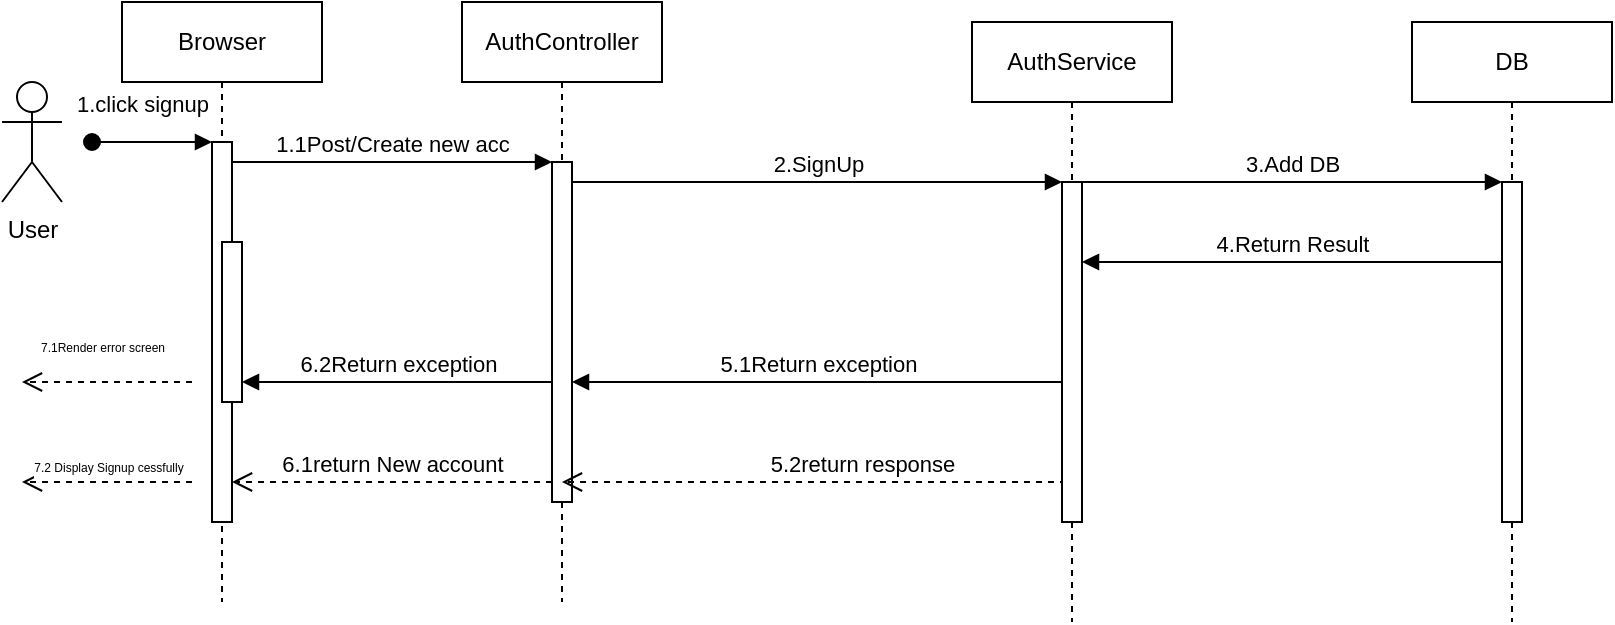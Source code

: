 <mxfile version="24.0.5" type="github">
  <diagram name="Page-1" id="2YBvvXClWsGukQMizWep">
    <mxGraphModel dx="1806" dy="450" grid="1" gridSize="10" guides="1" tooltips="1" connect="1" arrows="1" fold="1" page="1" pageScale="1" pageWidth="850" pageHeight="1100" math="0" shadow="0">
      <root>
        <mxCell id="0" />
        <mxCell id="1" parent="0" />
        <mxCell id="aM9ryv3xv72pqoxQDRHE-1" value="Browser" style="shape=umlLifeline;perimeter=lifelinePerimeter;whiteSpace=wrap;html=1;container=0;dropTarget=0;collapsible=0;recursiveResize=0;outlineConnect=0;portConstraint=eastwest;newEdgeStyle={&quot;edgeStyle&quot;:&quot;elbowEdgeStyle&quot;,&quot;elbow&quot;:&quot;vertical&quot;,&quot;curved&quot;:0,&quot;rounded&quot;:0};" parent="1" vertex="1">
          <mxGeometry x="50" y="40" width="100" height="300" as="geometry" />
        </mxCell>
        <mxCell id="aM9ryv3xv72pqoxQDRHE-2" value="" style="html=1;points=[];perimeter=orthogonalPerimeter;outlineConnect=0;targetShapes=umlLifeline;portConstraint=eastwest;newEdgeStyle={&quot;edgeStyle&quot;:&quot;elbowEdgeStyle&quot;,&quot;elbow&quot;:&quot;vertical&quot;,&quot;curved&quot;:0,&quot;rounded&quot;:0};" parent="aM9ryv3xv72pqoxQDRHE-1" vertex="1">
          <mxGeometry x="45" y="70" width="10" height="190" as="geometry" />
        </mxCell>
        <mxCell id="aM9ryv3xv72pqoxQDRHE-3" value="1.click signup" style="html=1;verticalAlign=bottom;startArrow=oval;endArrow=block;startSize=8;edgeStyle=elbowEdgeStyle;elbow=vertical;curved=0;rounded=0;" parent="aM9ryv3xv72pqoxQDRHE-1" target="aM9ryv3xv72pqoxQDRHE-2" edge="1">
          <mxGeometry x="-0.167" y="10" relative="1" as="geometry">
            <mxPoint x="-15" y="70" as="sourcePoint" />
            <mxPoint as="offset" />
          </mxGeometry>
        </mxCell>
        <mxCell id="aM9ryv3xv72pqoxQDRHE-4" value="" style="html=1;points=[];perimeter=orthogonalPerimeter;outlineConnect=0;targetShapes=umlLifeline;portConstraint=eastwest;newEdgeStyle={&quot;edgeStyle&quot;:&quot;elbowEdgeStyle&quot;,&quot;elbow&quot;:&quot;vertical&quot;,&quot;curved&quot;:0,&quot;rounded&quot;:0};" parent="aM9ryv3xv72pqoxQDRHE-1" vertex="1">
          <mxGeometry x="50" y="120" width="10" height="80" as="geometry" />
        </mxCell>
        <mxCell id="aM9ryv3xv72pqoxQDRHE-5" value="AuthController" style="shape=umlLifeline;perimeter=lifelinePerimeter;whiteSpace=wrap;html=1;container=0;dropTarget=0;collapsible=0;recursiveResize=0;outlineConnect=0;portConstraint=eastwest;newEdgeStyle={&quot;edgeStyle&quot;:&quot;elbowEdgeStyle&quot;,&quot;elbow&quot;:&quot;vertical&quot;,&quot;curved&quot;:0,&quot;rounded&quot;:0};" parent="1" vertex="1">
          <mxGeometry x="220" y="40" width="100" height="300" as="geometry" />
        </mxCell>
        <mxCell id="aM9ryv3xv72pqoxQDRHE-6" value="" style="html=1;points=[];perimeter=orthogonalPerimeter;outlineConnect=0;targetShapes=umlLifeline;portConstraint=eastwest;newEdgeStyle={&quot;edgeStyle&quot;:&quot;elbowEdgeStyle&quot;,&quot;elbow&quot;:&quot;vertical&quot;,&quot;curved&quot;:0,&quot;rounded&quot;:0};" parent="aM9ryv3xv72pqoxQDRHE-5" vertex="1">
          <mxGeometry x="45" y="80" width="10" height="170" as="geometry" />
        </mxCell>
        <mxCell id="aM9ryv3xv72pqoxQDRHE-7" value="1.1Post/Create new acc" style="html=1;verticalAlign=bottom;endArrow=block;edgeStyle=elbowEdgeStyle;elbow=vertical;curved=0;rounded=0;" parent="1" source="aM9ryv3xv72pqoxQDRHE-2" target="aM9ryv3xv72pqoxQDRHE-6" edge="1">
          <mxGeometry relative="1" as="geometry">
            <mxPoint x="195" y="130" as="sourcePoint" />
            <Array as="points">
              <mxPoint x="180" y="120" />
            </Array>
          </mxGeometry>
        </mxCell>
        <mxCell id="aM9ryv3xv72pqoxQDRHE-8" value="6.1return New account" style="html=1;verticalAlign=bottom;endArrow=open;dashed=1;endSize=8;edgeStyle=elbowEdgeStyle;elbow=vertical;curved=0;rounded=0;" parent="1" source="aM9ryv3xv72pqoxQDRHE-6" target="aM9ryv3xv72pqoxQDRHE-2" edge="1">
          <mxGeometry relative="1" as="geometry">
            <mxPoint x="195" y="205" as="targetPoint" />
            <Array as="points">
              <mxPoint x="190" y="280" />
            </Array>
          </mxGeometry>
        </mxCell>
        <mxCell id="aM9ryv3xv72pqoxQDRHE-9" value="6.2Return exception" style="html=1;verticalAlign=bottom;endArrow=block;edgeStyle=elbowEdgeStyle;elbow=vertical;curved=0;rounded=0;" parent="1" source="aM9ryv3xv72pqoxQDRHE-6" target="aM9ryv3xv72pqoxQDRHE-4" edge="1">
          <mxGeometry relative="1" as="geometry">
            <mxPoint x="175" y="160" as="sourcePoint" />
            <Array as="points">
              <mxPoint x="200" y="230" />
              <mxPoint x="190" y="170" />
            </Array>
          </mxGeometry>
        </mxCell>
        <mxCell id="1MbDPTqPXcq7p32Gjdfh-1" value="User" style="shape=umlActor;verticalLabelPosition=bottom;verticalAlign=top;html=1;outlineConnect=0;" vertex="1" parent="1">
          <mxGeometry x="-10" y="80" width="30" height="60" as="geometry" />
        </mxCell>
        <mxCell id="1MbDPTqPXcq7p32Gjdfh-7" value="" style="html=1;points=[];perimeter=orthogonalPerimeter;outlineConnect=0;targetShapes=umlLifeline;portConstraint=eastwest;newEdgeStyle={&quot;edgeStyle&quot;:&quot;elbowEdgeStyle&quot;,&quot;elbow&quot;:&quot;vertical&quot;,&quot;curved&quot;:0,&quot;rounded&quot;:0};" vertex="1" parent="1">
          <mxGeometry x="520" y="130" width="10" height="170" as="geometry" />
        </mxCell>
        <mxCell id="1MbDPTqPXcq7p32Gjdfh-8" value="2.SignUp" style="html=1;verticalAlign=bottom;endArrow=block;edgeStyle=elbowEdgeStyle;elbow=vertical;curved=0;rounded=0;" edge="1" parent="1" source="aM9ryv3xv72pqoxQDRHE-6" target="1MbDPTqPXcq7p32Gjdfh-7">
          <mxGeometry relative="1" as="geometry">
            <mxPoint x="450" y="140" as="sourcePoint" />
            <Array as="points">
              <mxPoint x="435" y="130" />
            </Array>
          </mxGeometry>
        </mxCell>
        <mxCell id="1MbDPTqPXcq7p32Gjdfh-9" value="5.2return response" style="html=1;verticalAlign=bottom;endArrow=open;dashed=1;endSize=8;edgeStyle=elbowEdgeStyle;elbow=vertical;curved=0;rounded=0;" edge="1" parent="1" target="aM9ryv3xv72pqoxQDRHE-5">
          <mxGeometry relative="1" as="geometry">
            <mxPoint x="350" y="230" as="targetPoint" />
            <Array as="points">
              <mxPoint x="420" y="280" />
              <mxPoint x="445" y="230" />
            </Array>
            <mxPoint x="520" y="230" as="sourcePoint" />
          </mxGeometry>
        </mxCell>
        <mxCell id="1MbDPTqPXcq7p32Gjdfh-10" value="5.1Return exception" style="html=1;verticalAlign=bottom;endArrow=block;edgeStyle=elbowEdgeStyle;elbow=vertical;curved=0;rounded=0;" edge="1" parent="1" source="1MbDPTqPXcq7p32Gjdfh-7" target="aM9ryv3xv72pqoxQDRHE-6">
          <mxGeometry relative="1" as="geometry">
            <mxPoint x="430" y="170" as="sourcePoint" />
            <Array as="points">
              <mxPoint x="380" y="230" />
              <mxPoint x="445" y="170" />
            </Array>
          </mxGeometry>
        </mxCell>
        <mxCell id="1MbDPTqPXcq7p32Gjdfh-12" value="AuthService" style="shape=umlLifeline;perimeter=lifelinePerimeter;whiteSpace=wrap;html=1;container=0;dropTarget=0;collapsible=0;recursiveResize=0;outlineConnect=0;portConstraint=eastwest;newEdgeStyle={&quot;edgeStyle&quot;:&quot;elbowEdgeStyle&quot;,&quot;elbow&quot;:&quot;vertical&quot;,&quot;curved&quot;:0,&quot;rounded&quot;:0};" vertex="1" parent="1">
          <mxGeometry x="475" y="50" width="100" height="300" as="geometry" />
        </mxCell>
        <mxCell id="1MbDPTqPXcq7p32Gjdfh-13" value="" style="html=1;points=[];perimeter=orthogonalPerimeter;outlineConnect=0;targetShapes=umlLifeline;portConstraint=eastwest;newEdgeStyle={&quot;edgeStyle&quot;:&quot;elbowEdgeStyle&quot;,&quot;elbow&quot;:&quot;vertical&quot;,&quot;curved&quot;:0,&quot;rounded&quot;:0};" vertex="1" parent="1MbDPTqPXcq7p32Gjdfh-12">
          <mxGeometry x="45" y="80" width="10" height="170" as="geometry" />
        </mxCell>
        <mxCell id="1MbDPTqPXcq7p32Gjdfh-24" value="" style="html=1;points=[];perimeter=orthogonalPerimeter;outlineConnect=0;targetShapes=umlLifeline;portConstraint=eastwest;newEdgeStyle={&quot;edgeStyle&quot;:&quot;elbowEdgeStyle&quot;,&quot;elbow&quot;:&quot;vertical&quot;,&quot;curved&quot;:0,&quot;rounded&quot;:0};" vertex="1" parent="1">
          <mxGeometry x="740" y="130" width="10" height="170" as="geometry" />
        </mxCell>
        <mxCell id="1MbDPTqPXcq7p32Gjdfh-25" value="3.Add DB" style="html=1;verticalAlign=bottom;endArrow=block;edgeStyle=elbowEdgeStyle;elbow=vertical;curved=0;rounded=0;" edge="1" parent="1" source="1MbDPTqPXcq7p32Gjdfh-13" target="1MbDPTqPXcq7p32Gjdfh-24">
          <mxGeometry relative="1" as="geometry">
            <mxPoint x="670" y="140" as="sourcePoint" />
            <Array as="points">
              <mxPoint x="655" y="130" />
            </Array>
          </mxGeometry>
        </mxCell>
        <mxCell id="1MbDPTqPXcq7p32Gjdfh-27" value="4.Return Result" style="html=1;verticalAlign=bottom;endArrow=block;edgeStyle=elbowEdgeStyle;elbow=vertical;curved=0;rounded=0;" edge="1" parent="1" source="1MbDPTqPXcq7p32Gjdfh-24" target="1MbDPTqPXcq7p32Gjdfh-13">
          <mxGeometry relative="1" as="geometry">
            <mxPoint x="650" y="170" as="sourcePoint" />
            <Array as="points">
              <mxPoint x="665" y="170" />
            </Array>
          </mxGeometry>
        </mxCell>
        <mxCell id="1MbDPTqPXcq7p32Gjdfh-29" value="DB" style="shape=umlLifeline;perimeter=lifelinePerimeter;whiteSpace=wrap;html=1;container=0;dropTarget=0;collapsible=0;recursiveResize=0;outlineConnect=0;portConstraint=eastwest;newEdgeStyle={&quot;edgeStyle&quot;:&quot;elbowEdgeStyle&quot;,&quot;elbow&quot;:&quot;vertical&quot;,&quot;curved&quot;:0,&quot;rounded&quot;:0};" vertex="1" parent="1">
          <mxGeometry x="695" y="50" width="100" height="300" as="geometry" />
        </mxCell>
        <mxCell id="1MbDPTqPXcq7p32Gjdfh-30" value="" style="html=1;points=[];perimeter=orthogonalPerimeter;outlineConnect=0;targetShapes=umlLifeline;portConstraint=eastwest;newEdgeStyle={&quot;edgeStyle&quot;:&quot;elbowEdgeStyle&quot;,&quot;elbow&quot;:&quot;vertical&quot;,&quot;curved&quot;:0,&quot;rounded&quot;:0};" vertex="1" parent="1MbDPTqPXcq7p32Gjdfh-29">
          <mxGeometry x="45" y="80" width="10" height="170" as="geometry" />
        </mxCell>
        <mxCell id="1MbDPTqPXcq7p32Gjdfh-32" value="&lt;font style=&quot;font-size: 6px;&quot;&gt;7.1Render error screen&lt;/font&gt;" style="html=1;verticalAlign=bottom;endArrow=open;dashed=1;endSize=8;edgeStyle=elbowEdgeStyle;elbow=vertical;curved=0;rounded=0;" edge="1" parent="1">
          <mxGeometry x="0.059" y="-10" relative="1" as="geometry">
            <mxPoint y="230" as="targetPoint" />
            <Array as="points">
              <mxPoint x="15" y="230" />
            </Array>
            <mxPoint x="85" y="230" as="sourcePoint" />
            <mxPoint as="offset" />
          </mxGeometry>
        </mxCell>
        <mxCell id="1MbDPTqPXcq7p32Gjdfh-33" value="&lt;font style=&quot;font-size: 6px;&quot;&gt;7.2 Display Signup cessfully&lt;/font&gt;" style="html=1;verticalAlign=bottom;endArrow=open;dashed=1;endSize=8;edgeStyle=elbowEdgeStyle;elbow=vertical;curved=0;rounded=0;" edge="1" parent="1">
          <mxGeometry relative="1" as="geometry">
            <mxPoint y="280" as="targetPoint" />
            <Array as="points">
              <mxPoint x="15" y="280" />
            </Array>
            <mxPoint x="85" y="280" as="sourcePoint" />
            <mxPoint as="offset" />
          </mxGeometry>
        </mxCell>
      </root>
    </mxGraphModel>
  </diagram>
</mxfile>
